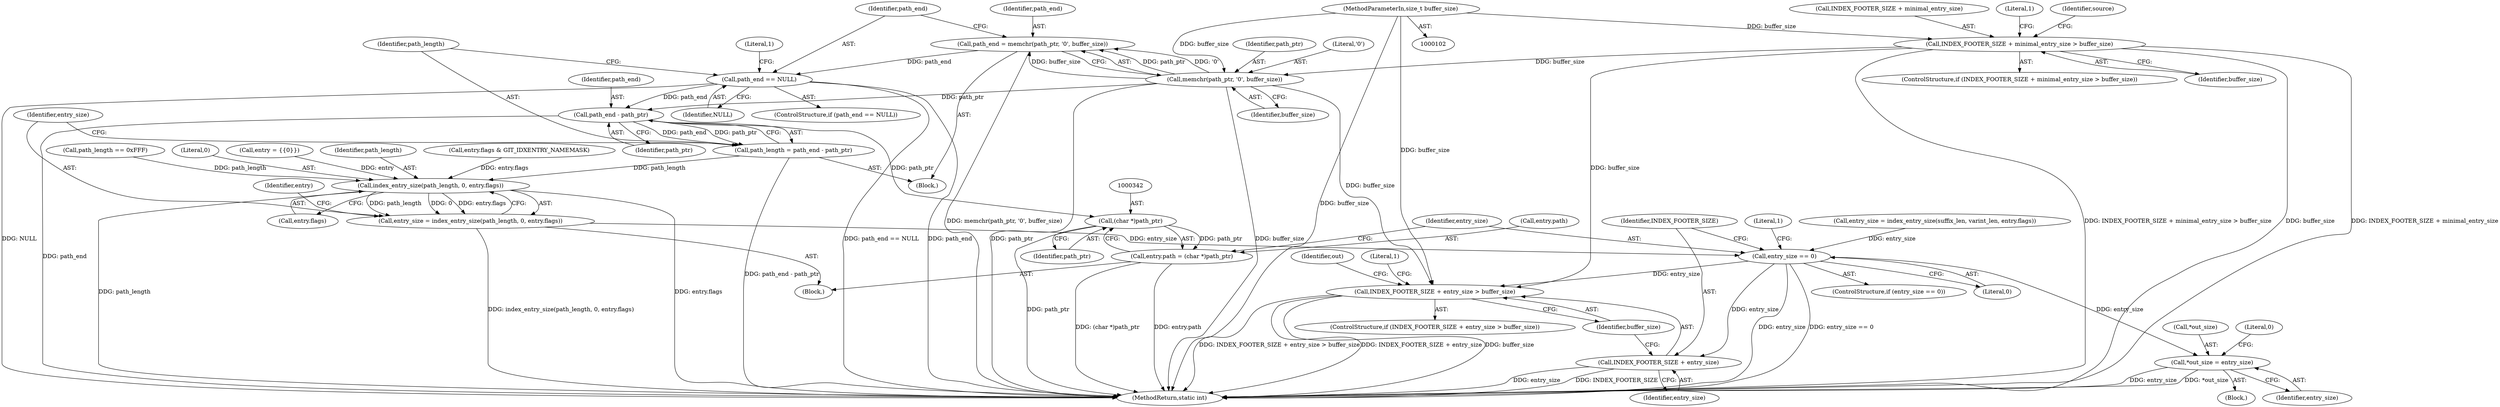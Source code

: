 digraph "0_libgit2_3207ddb0103543da8ad2139ec6539f590f9900c1@pointer" {
"1000326" [label="(Call,path_end - path_ptr)"];
"1000318" [label="(Call,path_end == NULL)"];
"1000311" [label="(Call,path_end = memchr(path_ptr, '\0', buffer_size))"];
"1000313" [label="(Call,memchr(path_ptr, '\0', buffer_size))"];
"1000130" [label="(Call,INDEX_FOOTER_SIZE + minimal_entry_size > buffer_size)"];
"1000107" [label="(MethodParameterIn,size_t buffer_size)"];
"1000324" [label="(Call,path_length = path_end - path_ptr)"];
"1000331" [label="(Call,index_entry_size(path_length, 0, entry.flags))"];
"1000329" [label="(Call,entry_size = index_entry_size(path_length, 0, entry.flags))"];
"1000430" [label="(Call,entry_size == 0)"];
"1000437" [label="(Call,INDEX_FOOTER_SIZE + entry_size > buffer_size)"];
"1000438" [label="(Call,INDEX_FOOTER_SIZE + entry_size)"];
"1000461" [label="(Call,*out_size = entry_size)"];
"1000341" [label="(Call,(char *)path_ptr)"];
"1000337" [label="(Call,entry.path = (char *)path_ptr)"];
"1000327" [label="(Identifier,path_end)"];
"1000337" [label="(Call,entry.path = (char *)path_ptr)"];
"1000334" [label="(Call,entry.flags)"];
"1000438" [label="(Call,INDEX_FOOTER_SIZE + entry_size)"];
"1000320" [label="(Identifier,NULL)"];
"1000140" [label="(Identifier,source)"];
"1000323" [label="(Literal,1)"];
"1000314" [label="(Identifier,path_ptr)"];
"1000315" [label="(Literal,'\0')"];
"1000330" [label="(Identifier,entry_size)"];
"1000316" [label="(Identifier,buffer_size)"];
"1000115" [label="(Call,entry = {{0}})"];
"1000436" [label="(ControlStructure,if (INDEX_FOOTER_SIZE + entry_size > buffer_size))"];
"1000462" [label="(Call,*out_size)"];
"1000319" [label="(Identifier,path_end)"];
"1000325" [label="(Identifier,path_length)"];
"1000312" [label="(Identifier,path_end)"];
"1000332" [label="(Identifier,path_length)"];
"1000129" [label="(ControlStructure,if (INDEX_FOOTER_SIZE + minimal_entry_size > buffer_size))"];
"1000300" [label="(Call,entry.flags & GIT_IDXENTRY_NAMEMASK)"];
"1000466" [label="(Literal,0)"];
"1000440" [label="(Identifier,entry_size)"];
"1000464" [label="(Identifier,entry_size)"];
"1000467" [label="(MethodReturn,static int)"];
"1000317" [label="(ControlStructure,if (path_end == NULL))"];
"1000311" [label="(Call,path_end = memchr(path_ptr, '\0', buffer_size))"];
"1000331" [label="(Call,index_entry_size(path_length, 0, entry.flags))"];
"1000439" [label="(Identifier,INDEX_FOOTER_SIZE)"];
"1000131" [label="(Call,INDEX_FOOTER_SIZE + minimal_entry_size)"];
"1000107" [label="(MethodParameterIn,size_t buffer_size)"];
"1000309" [label="(Block,)"];
"1000134" [label="(Identifier,buffer_size)"];
"1000297" [label="(Block,)"];
"1000313" [label="(Call,memchr(path_ptr, '\0', buffer_size))"];
"1000339" [label="(Identifier,entry)"];
"1000431" [label="(Identifier,entry_size)"];
"1000429" [label="(ControlStructure,if (entry_size == 0))"];
"1000448" [label="(Identifier,out)"];
"1000326" [label="(Call,path_end - path_ptr)"];
"1000324" [label="(Call,path_length = path_end - path_ptr)"];
"1000341" [label="(Call,(char *)path_ptr)"];
"1000333" [label="(Literal,0)"];
"1000437" [label="(Call,INDEX_FOOTER_SIZE + entry_size > buffer_size)"];
"1000329" [label="(Call,entry_size = index_entry_size(path_length, 0, entry.flags))"];
"1000306" [label="(Call,path_length == 0xFFF)"];
"1000318" [label="(Call,path_end == NULL)"];
"1000137" [label="(Literal,1)"];
"1000461" [label="(Call,*out_size = entry_size)"];
"1000328" [label="(Identifier,path_ptr)"];
"1000430" [label="(Call,entry_size == 0)"];
"1000444" [label="(Literal,1)"];
"1000130" [label="(Call,INDEX_FOOTER_SIZE + minimal_entry_size > buffer_size)"];
"1000432" [label="(Literal,0)"];
"1000343" [label="(Identifier,path_ptr)"];
"1000338" [label="(Call,entry.path)"];
"1000435" [label="(Literal,1)"];
"1000416" [label="(Call,entry_size = index_entry_size(suffix_len, varint_len, entry.flags))"];
"1000109" [label="(Block,)"];
"1000441" [label="(Identifier,buffer_size)"];
"1000326" -> "1000324"  [label="AST: "];
"1000326" -> "1000328"  [label="CFG: "];
"1000327" -> "1000326"  [label="AST: "];
"1000328" -> "1000326"  [label="AST: "];
"1000324" -> "1000326"  [label="CFG: "];
"1000326" -> "1000467"  [label="DDG: path_end"];
"1000326" -> "1000324"  [label="DDG: path_end"];
"1000326" -> "1000324"  [label="DDG: path_ptr"];
"1000318" -> "1000326"  [label="DDG: path_end"];
"1000313" -> "1000326"  [label="DDG: path_ptr"];
"1000326" -> "1000341"  [label="DDG: path_ptr"];
"1000318" -> "1000317"  [label="AST: "];
"1000318" -> "1000320"  [label="CFG: "];
"1000319" -> "1000318"  [label="AST: "];
"1000320" -> "1000318"  [label="AST: "];
"1000323" -> "1000318"  [label="CFG: "];
"1000325" -> "1000318"  [label="CFG: "];
"1000318" -> "1000467"  [label="DDG: path_end == NULL"];
"1000318" -> "1000467"  [label="DDG: path_end"];
"1000318" -> "1000467"  [label="DDG: NULL"];
"1000311" -> "1000318"  [label="DDG: path_end"];
"1000311" -> "1000309"  [label="AST: "];
"1000311" -> "1000313"  [label="CFG: "];
"1000312" -> "1000311"  [label="AST: "];
"1000313" -> "1000311"  [label="AST: "];
"1000319" -> "1000311"  [label="CFG: "];
"1000311" -> "1000467"  [label="DDG: memchr(path_ptr, '\0', buffer_size)"];
"1000313" -> "1000311"  [label="DDG: path_ptr"];
"1000313" -> "1000311"  [label="DDG: '\0'"];
"1000313" -> "1000311"  [label="DDG: buffer_size"];
"1000313" -> "1000316"  [label="CFG: "];
"1000314" -> "1000313"  [label="AST: "];
"1000315" -> "1000313"  [label="AST: "];
"1000316" -> "1000313"  [label="AST: "];
"1000313" -> "1000467"  [label="DDG: buffer_size"];
"1000313" -> "1000467"  [label="DDG: path_ptr"];
"1000130" -> "1000313"  [label="DDG: buffer_size"];
"1000107" -> "1000313"  [label="DDG: buffer_size"];
"1000313" -> "1000437"  [label="DDG: buffer_size"];
"1000130" -> "1000129"  [label="AST: "];
"1000130" -> "1000134"  [label="CFG: "];
"1000131" -> "1000130"  [label="AST: "];
"1000134" -> "1000130"  [label="AST: "];
"1000137" -> "1000130"  [label="CFG: "];
"1000140" -> "1000130"  [label="CFG: "];
"1000130" -> "1000467"  [label="DDG: INDEX_FOOTER_SIZE + minimal_entry_size > buffer_size"];
"1000130" -> "1000467"  [label="DDG: buffer_size"];
"1000130" -> "1000467"  [label="DDG: INDEX_FOOTER_SIZE + minimal_entry_size"];
"1000107" -> "1000130"  [label="DDG: buffer_size"];
"1000130" -> "1000437"  [label="DDG: buffer_size"];
"1000107" -> "1000102"  [label="AST: "];
"1000107" -> "1000467"  [label="DDG: buffer_size"];
"1000107" -> "1000437"  [label="DDG: buffer_size"];
"1000324" -> "1000309"  [label="AST: "];
"1000325" -> "1000324"  [label="AST: "];
"1000330" -> "1000324"  [label="CFG: "];
"1000324" -> "1000467"  [label="DDG: path_end - path_ptr"];
"1000324" -> "1000331"  [label="DDG: path_length"];
"1000331" -> "1000329"  [label="AST: "];
"1000331" -> "1000334"  [label="CFG: "];
"1000332" -> "1000331"  [label="AST: "];
"1000333" -> "1000331"  [label="AST: "];
"1000334" -> "1000331"  [label="AST: "];
"1000329" -> "1000331"  [label="CFG: "];
"1000331" -> "1000467"  [label="DDG: entry.flags"];
"1000331" -> "1000467"  [label="DDG: path_length"];
"1000331" -> "1000329"  [label="DDG: path_length"];
"1000331" -> "1000329"  [label="DDG: 0"];
"1000331" -> "1000329"  [label="DDG: entry.flags"];
"1000306" -> "1000331"  [label="DDG: path_length"];
"1000300" -> "1000331"  [label="DDG: entry.flags"];
"1000115" -> "1000331"  [label="DDG: entry"];
"1000329" -> "1000297"  [label="AST: "];
"1000330" -> "1000329"  [label="AST: "];
"1000339" -> "1000329"  [label="CFG: "];
"1000329" -> "1000467"  [label="DDG: index_entry_size(path_length, 0, entry.flags)"];
"1000329" -> "1000430"  [label="DDG: entry_size"];
"1000430" -> "1000429"  [label="AST: "];
"1000430" -> "1000432"  [label="CFG: "];
"1000431" -> "1000430"  [label="AST: "];
"1000432" -> "1000430"  [label="AST: "];
"1000435" -> "1000430"  [label="CFG: "];
"1000439" -> "1000430"  [label="CFG: "];
"1000430" -> "1000467"  [label="DDG: entry_size"];
"1000430" -> "1000467"  [label="DDG: entry_size == 0"];
"1000416" -> "1000430"  [label="DDG: entry_size"];
"1000430" -> "1000437"  [label="DDG: entry_size"];
"1000430" -> "1000438"  [label="DDG: entry_size"];
"1000430" -> "1000461"  [label="DDG: entry_size"];
"1000437" -> "1000436"  [label="AST: "];
"1000437" -> "1000441"  [label="CFG: "];
"1000438" -> "1000437"  [label="AST: "];
"1000441" -> "1000437"  [label="AST: "];
"1000444" -> "1000437"  [label="CFG: "];
"1000448" -> "1000437"  [label="CFG: "];
"1000437" -> "1000467"  [label="DDG: INDEX_FOOTER_SIZE + entry_size > buffer_size"];
"1000437" -> "1000467"  [label="DDG: INDEX_FOOTER_SIZE + entry_size"];
"1000437" -> "1000467"  [label="DDG: buffer_size"];
"1000438" -> "1000440"  [label="CFG: "];
"1000439" -> "1000438"  [label="AST: "];
"1000440" -> "1000438"  [label="AST: "];
"1000441" -> "1000438"  [label="CFG: "];
"1000438" -> "1000467"  [label="DDG: entry_size"];
"1000438" -> "1000467"  [label="DDG: INDEX_FOOTER_SIZE"];
"1000461" -> "1000109"  [label="AST: "];
"1000461" -> "1000464"  [label="CFG: "];
"1000462" -> "1000461"  [label="AST: "];
"1000464" -> "1000461"  [label="AST: "];
"1000466" -> "1000461"  [label="CFG: "];
"1000461" -> "1000467"  [label="DDG: entry_size"];
"1000461" -> "1000467"  [label="DDG: *out_size"];
"1000341" -> "1000337"  [label="AST: "];
"1000341" -> "1000343"  [label="CFG: "];
"1000342" -> "1000341"  [label="AST: "];
"1000343" -> "1000341"  [label="AST: "];
"1000337" -> "1000341"  [label="CFG: "];
"1000341" -> "1000467"  [label="DDG: path_ptr"];
"1000341" -> "1000337"  [label="DDG: path_ptr"];
"1000337" -> "1000297"  [label="AST: "];
"1000338" -> "1000337"  [label="AST: "];
"1000431" -> "1000337"  [label="CFG: "];
"1000337" -> "1000467"  [label="DDG: entry.path"];
"1000337" -> "1000467"  [label="DDG: (char *)path_ptr"];
}
